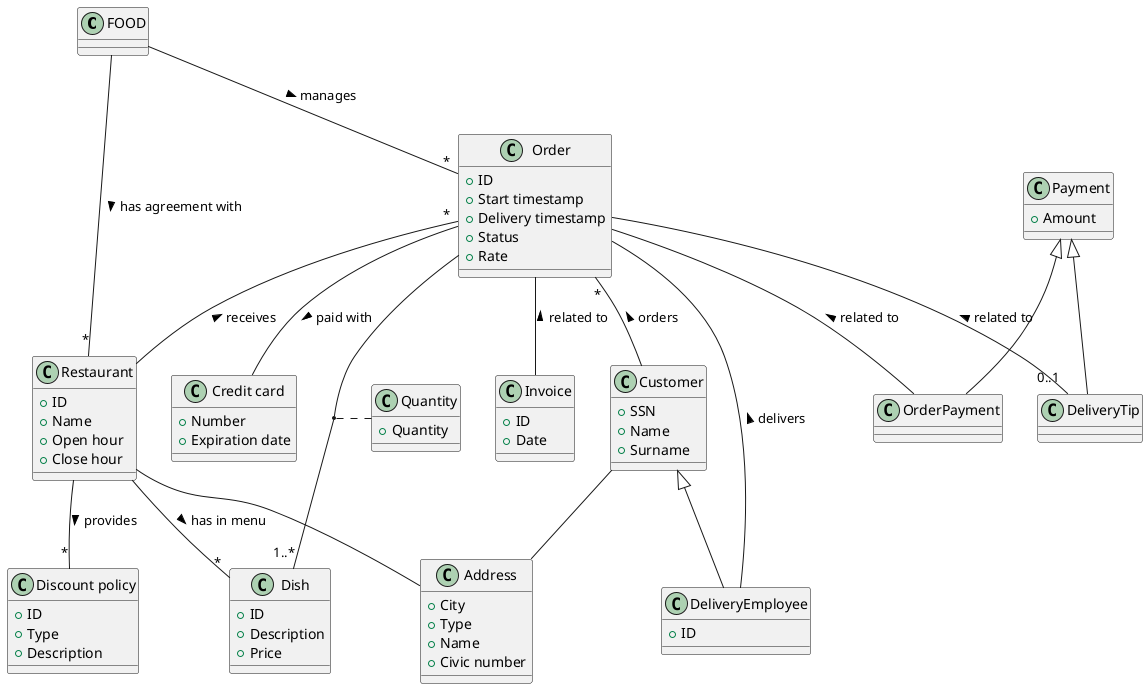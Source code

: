 @startuml

class FOOD

class Restaurant {
	+ID
	+Name
	+Open hour
	+Close hour 
}

class Customer {
	+SSN
	+Name
	+Surname
}

class DeliveryEmployee {
	+ID
}

class Dish {
	+ID
	+Description
	+Price
}

class "Discount policy" as DiscountPolicy {
	+ID
	+Type
	+Description
}

class Order {
	+ID
	+Start timestamp
	+Delivery timestamp
	+Status
	+Rate
}

class Address {
	+City
	+Type
	+Name
	+Civic number
}

class "Credit card" as CreditCard {
	+Number
	+Expiration date
}

class Payment {
	+Amount
}

class OrderPayment
class DeliveryTip

class Invoice {
	+ID
	+Date
}

class Quantity {
	+Quantity
}

Customer <|-- DeliveryEmployee
Payment <|-- OrderPayment
Payment <|-- DeliveryTip

FOOD -- "*" Restaurant : has agreement with >
FOOD -- "*" Order : manages >
Order "*" -- Customer : orders <
Order "*" -- Restaurant : receives <
Customer -- Address
Restaurant -- Address
Restaurant -- "*" Dish : has in menu >
Restaurant -- "*" DiscountPolicy : provides >
Order -- "1..*" Dish
(Order, Dish) .. Quantity
Order -- CreditCard : paid with >
Order -- OrderPayment : related to <
Order -- "0..1" DeliveryTip : related to <
Order -- Invoice : related to <
Order -- DeliveryEmployee : delivers <

@enduml
